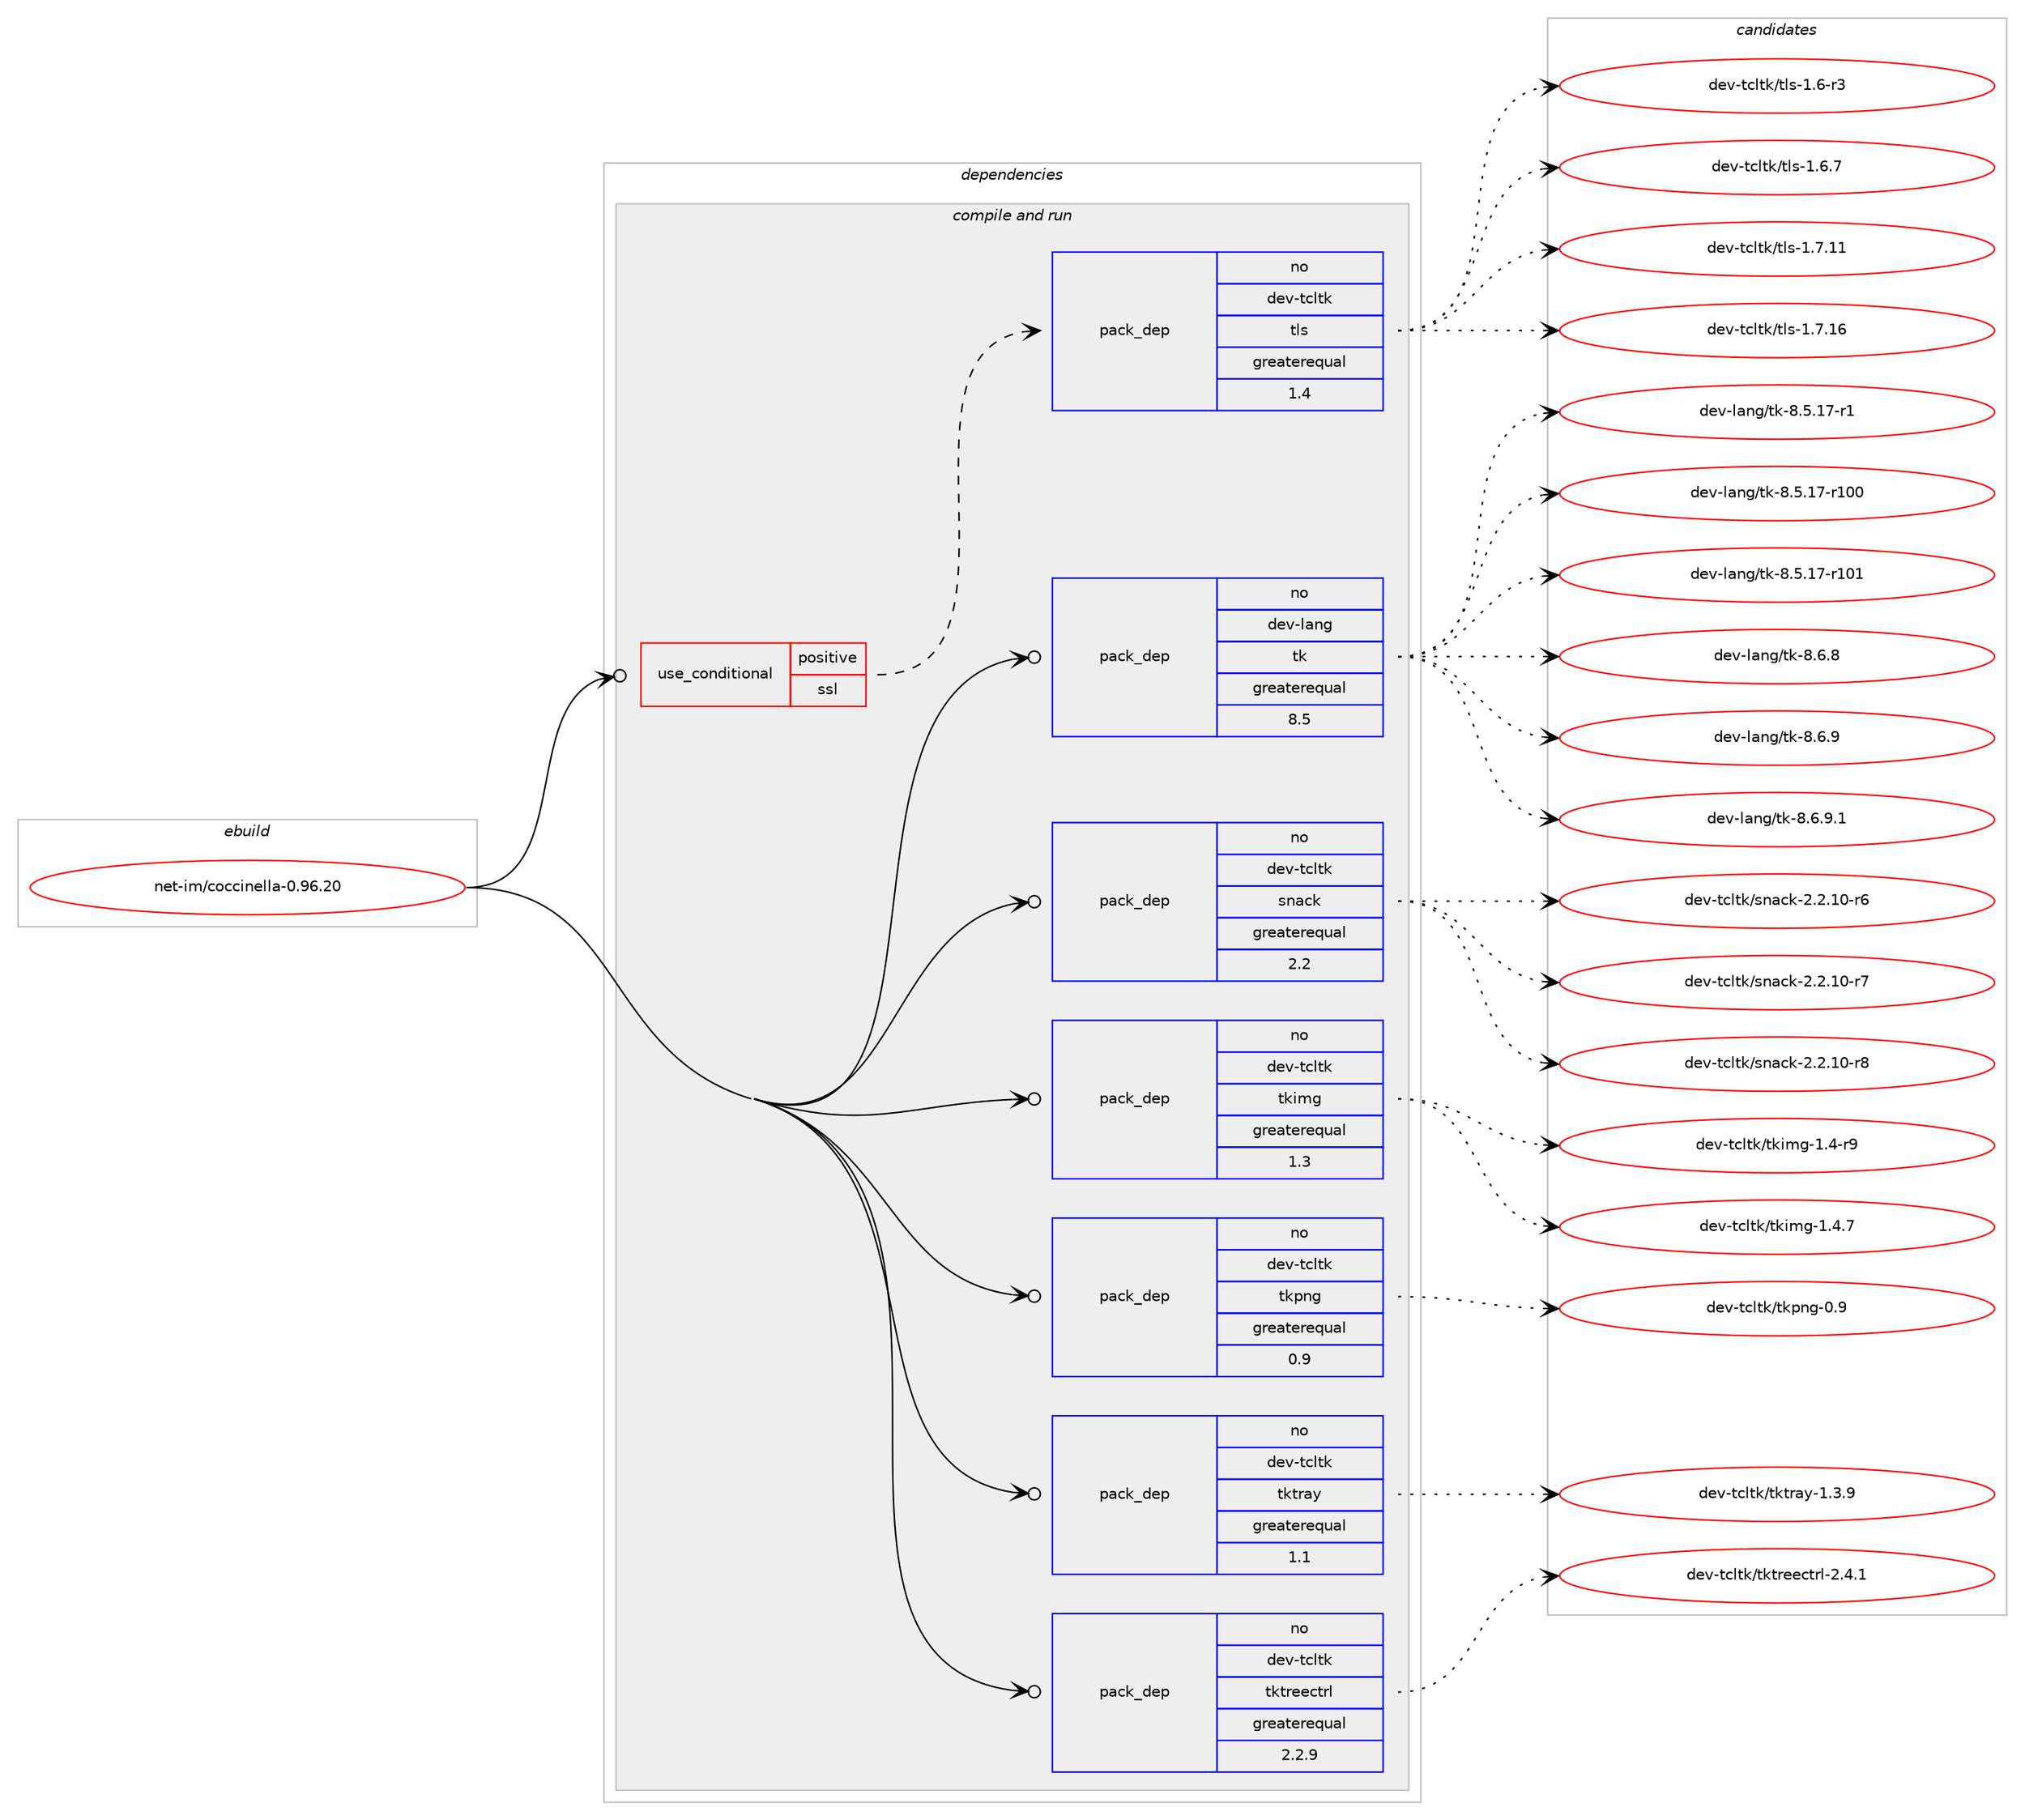 digraph prolog {

# *************
# Graph options
# *************

newrank=true;
concentrate=true;
compound=true;
graph [rankdir=LR,fontname=Helvetica,fontsize=10,ranksep=1.5];#, ranksep=2.5, nodesep=0.2];
edge  [arrowhead=vee];
node  [fontname=Helvetica,fontsize=10];

# **********
# The ebuild
# **********

subgraph cluster_leftcol {
color=gray;
rank=same;
label=<<i>ebuild</i>>;
id [label="net-im/coccinella-0.96.20", color=red, width=4, href="../net-im/coccinella-0.96.20.svg"];
}

# ****************
# The dependencies
# ****************

subgraph cluster_midcol {
color=gray;
label=<<i>dependencies</i>>;
subgraph cluster_compile {
fillcolor="#eeeeee";
style=filled;
label=<<i>compile</i>>;
}
subgraph cluster_compileandrun {
fillcolor="#eeeeee";
style=filled;
label=<<i>compile and run</i>>;
subgraph cond444937 {
dependency1654551 [label=<<TABLE BORDER="0" CELLBORDER="1" CELLSPACING="0" CELLPADDING="4"><TR><TD ROWSPAN="3" CELLPADDING="10">use_conditional</TD></TR><TR><TD>positive</TD></TR><TR><TD>ssl</TD></TR></TABLE>>, shape=none, color=red];
subgraph pack1182798 {
dependency1654552 [label=<<TABLE BORDER="0" CELLBORDER="1" CELLSPACING="0" CELLPADDING="4" WIDTH="220"><TR><TD ROWSPAN="6" CELLPADDING="30">pack_dep</TD></TR><TR><TD WIDTH="110">no</TD></TR><TR><TD>dev-tcltk</TD></TR><TR><TD>tls</TD></TR><TR><TD>greaterequal</TD></TR><TR><TD>1.4</TD></TR></TABLE>>, shape=none, color=blue];
}
dependency1654551:e -> dependency1654552:w [weight=20,style="dashed",arrowhead="vee"];
}
id:e -> dependency1654551:w [weight=20,style="solid",arrowhead="odotvee"];
subgraph pack1182799 {
dependency1654553 [label=<<TABLE BORDER="0" CELLBORDER="1" CELLSPACING="0" CELLPADDING="4" WIDTH="220"><TR><TD ROWSPAN="6" CELLPADDING="30">pack_dep</TD></TR><TR><TD WIDTH="110">no</TD></TR><TR><TD>dev-lang</TD></TR><TR><TD>tk</TD></TR><TR><TD>greaterequal</TD></TR><TR><TD>8.5</TD></TR></TABLE>>, shape=none, color=blue];
}
id:e -> dependency1654553:w [weight=20,style="solid",arrowhead="odotvee"];
subgraph pack1182800 {
dependency1654554 [label=<<TABLE BORDER="0" CELLBORDER="1" CELLSPACING="0" CELLPADDING="4" WIDTH="220"><TR><TD ROWSPAN="6" CELLPADDING="30">pack_dep</TD></TR><TR><TD WIDTH="110">no</TD></TR><TR><TD>dev-tcltk</TD></TR><TR><TD>snack</TD></TR><TR><TD>greaterequal</TD></TR><TR><TD>2.2</TD></TR></TABLE>>, shape=none, color=blue];
}
id:e -> dependency1654554:w [weight=20,style="solid",arrowhead="odotvee"];
subgraph pack1182801 {
dependency1654555 [label=<<TABLE BORDER="0" CELLBORDER="1" CELLSPACING="0" CELLPADDING="4" WIDTH="220"><TR><TD ROWSPAN="6" CELLPADDING="30">pack_dep</TD></TR><TR><TD WIDTH="110">no</TD></TR><TR><TD>dev-tcltk</TD></TR><TR><TD>tkimg</TD></TR><TR><TD>greaterequal</TD></TR><TR><TD>1.3</TD></TR></TABLE>>, shape=none, color=blue];
}
id:e -> dependency1654555:w [weight=20,style="solid",arrowhead="odotvee"];
subgraph pack1182802 {
dependency1654556 [label=<<TABLE BORDER="0" CELLBORDER="1" CELLSPACING="0" CELLPADDING="4" WIDTH="220"><TR><TD ROWSPAN="6" CELLPADDING="30">pack_dep</TD></TR><TR><TD WIDTH="110">no</TD></TR><TR><TD>dev-tcltk</TD></TR><TR><TD>tkpng</TD></TR><TR><TD>greaterequal</TD></TR><TR><TD>0.9</TD></TR></TABLE>>, shape=none, color=blue];
}
id:e -> dependency1654556:w [weight=20,style="solid",arrowhead="odotvee"];
subgraph pack1182803 {
dependency1654557 [label=<<TABLE BORDER="0" CELLBORDER="1" CELLSPACING="0" CELLPADDING="4" WIDTH="220"><TR><TD ROWSPAN="6" CELLPADDING="30">pack_dep</TD></TR><TR><TD WIDTH="110">no</TD></TR><TR><TD>dev-tcltk</TD></TR><TR><TD>tktray</TD></TR><TR><TD>greaterequal</TD></TR><TR><TD>1.1</TD></TR></TABLE>>, shape=none, color=blue];
}
id:e -> dependency1654557:w [weight=20,style="solid",arrowhead="odotvee"];
subgraph pack1182804 {
dependency1654558 [label=<<TABLE BORDER="0" CELLBORDER="1" CELLSPACING="0" CELLPADDING="4" WIDTH="220"><TR><TD ROWSPAN="6" CELLPADDING="30">pack_dep</TD></TR><TR><TD WIDTH="110">no</TD></TR><TR><TD>dev-tcltk</TD></TR><TR><TD>tktreectrl</TD></TR><TR><TD>greaterequal</TD></TR><TR><TD>2.2.9</TD></TR></TABLE>>, shape=none, color=blue];
}
id:e -> dependency1654558:w [weight=20,style="solid",arrowhead="odotvee"];
}
subgraph cluster_run {
fillcolor="#eeeeee";
style=filled;
label=<<i>run</i>>;
}
}

# **************
# The candidates
# **************

subgraph cluster_choices {
rank=same;
color=gray;
label=<<i>candidates</i>>;

subgraph choice1182798 {
color=black;
nodesep=1;
choice100101118451169910811610747116108115454946544511451 [label="dev-tcltk/tls-1.6-r3", color=red, width=4,href="../dev-tcltk/tls-1.6-r3.svg"];
choice100101118451169910811610747116108115454946544655 [label="dev-tcltk/tls-1.6.7", color=red, width=4,href="../dev-tcltk/tls-1.6.7.svg"];
choice10010111845116991081161074711610811545494655464949 [label="dev-tcltk/tls-1.7.11", color=red, width=4,href="../dev-tcltk/tls-1.7.11.svg"];
choice10010111845116991081161074711610811545494655464954 [label="dev-tcltk/tls-1.7.16", color=red, width=4,href="../dev-tcltk/tls-1.7.16.svg"];
dependency1654552:e -> choice100101118451169910811610747116108115454946544511451:w [style=dotted,weight="100"];
dependency1654552:e -> choice100101118451169910811610747116108115454946544655:w [style=dotted,weight="100"];
dependency1654552:e -> choice10010111845116991081161074711610811545494655464949:w [style=dotted,weight="100"];
dependency1654552:e -> choice10010111845116991081161074711610811545494655464954:w [style=dotted,weight="100"];
}
subgraph choice1182799 {
color=black;
nodesep=1;
choice100101118451089711010347116107455646534649554511449 [label="dev-lang/tk-8.5.17-r1", color=red, width=4,href="../dev-lang/tk-8.5.17-r1.svg"];
choice1001011184510897110103471161074556465346495545114494848 [label="dev-lang/tk-8.5.17-r100", color=red, width=4,href="../dev-lang/tk-8.5.17-r100.svg"];
choice1001011184510897110103471161074556465346495545114494849 [label="dev-lang/tk-8.5.17-r101", color=red, width=4,href="../dev-lang/tk-8.5.17-r101.svg"];
choice100101118451089711010347116107455646544656 [label="dev-lang/tk-8.6.8", color=red, width=4,href="../dev-lang/tk-8.6.8.svg"];
choice100101118451089711010347116107455646544657 [label="dev-lang/tk-8.6.9", color=red, width=4,href="../dev-lang/tk-8.6.9.svg"];
choice1001011184510897110103471161074556465446574649 [label="dev-lang/tk-8.6.9.1", color=red, width=4,href="../dev-lang/tk-8.6.9.1.svg"];
dependency1654553:e -> choice100101118451089711010347116107455646534649554511449:w [style=dotted,weight="100"];
dependency1654553:e -> choice1001011184510897110103471161074556465346495545114494848:w [style=dotted,weight="100"];
dependency1654553:e -> choice1001011184510897110103471161074556465346495545114494849:w [style=dotted,weight="100"];
dependency1654553:e -> choice100101118451089711010347116107455646544656:w [style=dotted,weight="100"];
dependency1654553:e -> choice100101118451089711010347116107455646544657:w [style=dotted,weight="100"];
dependency1654553:e -> choice1001011184510897110103471161074556465446574649:w [style=dotted,weight="100"];
}
subgraph choice1182800 {
color=black;
nodesep=1;
choice1001011184511699108116107471151109799107455046504649484511454 [label="dev-tcltk/snack-2.2.10-r6", color=red, width=4,href="../dev-tcltk/snack-2.2.10-r6.svg"];
choice1001011184511699108116107471151109799107455046504649484511455 [label="dev-tcltk/snack-2.2.10-r7", color=red, width=4,href="../dev-tcltk/snack-2.2.10-r7.svg"];
choice1001011184511699108116107471151109799107455046504649484511456 [label="dev-tcltk/snack-2.2.10-r8", color=red, width=4,href="../dev-tcltk/snack-2.2.10-r8.svg"];
dependency1654554:e -> choice1001011184511699108116107471151109799107455046504649484511454:w [style=dotted,weight="100"];
dependency1654554:e -> choice1001011184511699108116107471151109799107455046504649484511455:w [style=dotted,weight="100"];
dependency1654554:e -> choice1001011184511699108116107471151109799107455046504649484511456:w [style=dotted,weight="100"];
}
subgraph choice1182801 {
color=black;
nodesep=1;
choice100101118451169910811610747116107105109103454946524511457 [label="dev-tcltk/tkimg-1.4-r9", color=red, width=4,href="../dev-tcltk/tkimg-1.4-r9.svg"];
choice100101118451169910811610747116107105109103454946524655 [label="dev-tcltk/tkimg-1.4.7", color=red, width=4,href="../dev-tcltk/tkimg-1.4.7.svg"];
dependency1654555:e -> choice100101118451169910811610747116107105109103454946524511457:w [style=dotted,weight="100"];
dependency1654555:e -> choice100101118451169910811610747116107105109103454946524655:w [style=dotted,weight="100"];
}
subgraph choice1182802 {
color=black;
nodesep=1;
choice10010111845116991081161074711610711211010345484657 [label="dev-tcltk/tkpng-0.9", color=red, width=4,href="../dev-tcltk/tkpng-0.9.svg"];
dependency1654556:e -> choice10010111845116991081161074711610711211010345484657:w [style=dotted,weight="100"];
}
subgraph choice1182803 {
color=black;
nodesep=1;
choice10010111845116991081161074711610711611497121454946514657 [label="dev-tcltk/tktray-1.3.9", color=red, width=4,href="../dev-tcltk/tktray-1.3.9.svg"];
dependency1654557:e -> choice10010111845116991081161074711610711611497121454946514657:w [style=dotted,weight="100"];
}
subgraph choice1182804 {
color=black;
nodesep=1;
choice10010111845116991081161074711610711611410110199116114108455046524649 [label="dev-tcltk/tktreectrl-2.4.1", color=red, width=4,href="../dev-tcltk/tktreectrl-2.4.1.svg"];
dependency1654558:e -> choice10010111845116991081161074711610711611410110199116114108455046524649:w [style=dotted,weight="100"];
}
}

}
